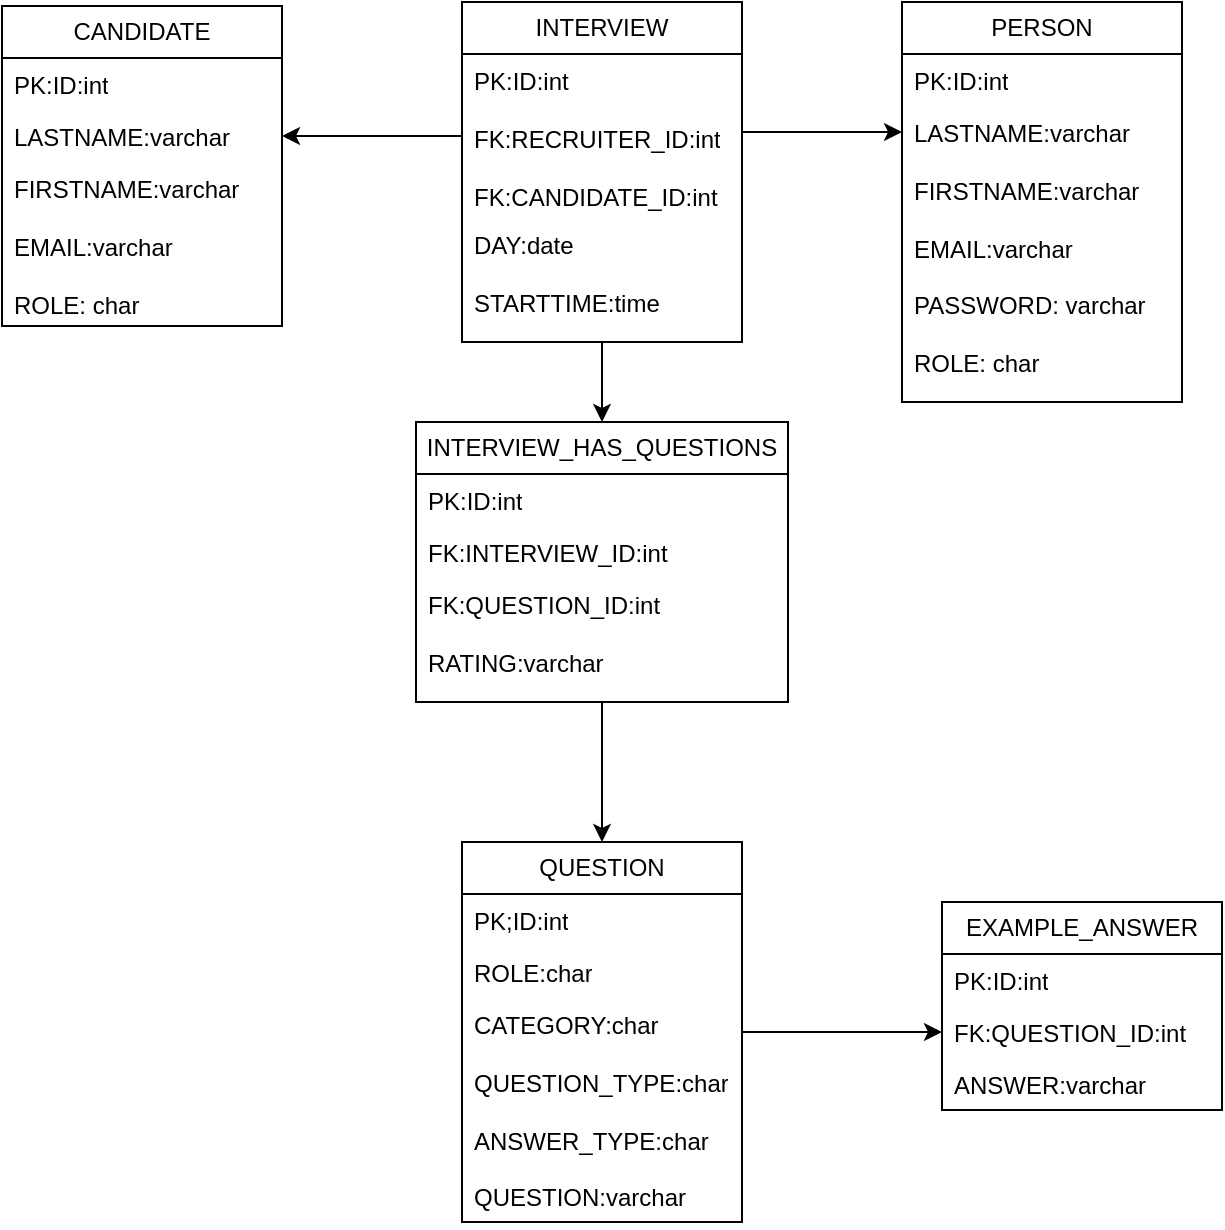 <mxfile version="21.7.4" type="onedrive">
  <diagram name="Pagina-1" id="mI-50kanhiomgBPoCNXN">
    <mxGraphModel grid="1" page="1" gridSize="10" guides="1" tooltips="1" connect="1" arrows="1" fold="1" pageScale="1" pageWidth="827" pageHeight="1169" math="0" shadow="0">
      <root>
        <mxCell id="0" />
        <mxCell id="1" parent="0" />
        <mxCell id="186iuNkC0A0BUvHMbxIV-19" style="edgeStyle=orthogonalEdgeStyle;rounded=0;orthogonalLoop=1;jettySize=auto;html=1;entryX=0.5;entryY=0;entryDx=0;entryDy=0;" edge="1" parent="1" source="186iuNkC0A0BUvHMbxIV-1" target="186iuNkC0A0BUvHMbxIV-15">
          <mxGeometry relative="1" as="geometry" />
        </mxCell>
        <mxCell id="186iuNkC0A0BUvHMbxIV-1" value="INTERVIEW" style="swimlane;fontStyle=0;childLayout=stackLayout;horizontal=1;startSize=26;fillColor=none;horizontalStack=0;resizeParent=1;resizeParentMax=0;resizeLast=0;collapsible=1;marginBottom=0;whiteSpace=wrap;html=1;" vertex="1" parent="1">
          <mxGeometry x="340" y="240" width="140" height="170" as="geometry" />
        </mxCell>
        <mxCell id="186iuNkC0A0BUvHMbxIV-2" value="PK:ID:int&lt;br&gt;&lt;br&gt;FK:RECRUITER_ID:int&lt;br&gt;&lt;br&gt;FK:CANDIDATE_ID:int" style="text;strokeColor=none;fillColor=none;align=left;verticalAlign=top;spacingLeft=4;spacingRight=4;overflow=hidden;rotatable=0;points=[[0,0.5],[1,0.5]];portConstraint=eastwest;whiteSpace=wrap;html=1;" vertex="1" parent="186iuNkC0A0BUvHMbxIV-1">
          <mxGeometry y="26" width="140" height="82" as="geometry" />
        </mxCell>
        <mxCell id="186iuNkC0A0BUvHMbxIV-4" value="DAY:date&lt;br&gt;&lt;br&gt;STARTTIME:time&lt;br&gt;&lt;br&gt;" style="text;strokeColor=none;fillColor=none;align=left;verticalAlign=top;spacingLeft=4;spacingRight=4;overflow=hidden;rotatable=0;points=[[0,0.5],[1,0.5]];portConstraint=eastwest;whiteSpace=wrap;html=1;" vertex="1" parent="186iuNkC0A0BUvHMbxIV-1">
          <mxGeometry y="108" width="140" height="62" as="geometry" />
        </mxCell>
        <mxCell id="186iuNkC0A0BUvHMbxIV-10" value="PERSON" style="swimlane;fontStyle=0;childLayout=stackLayout;horizontal=1;startSize=26;fillColor=none;horizontalStack=0;resizeParent=1;resizeParentMax=0;resizeLast=0;collapsible=1;marginBottom=0;whiteSpace=wrap;html=1;" vertex="1" parent="1">
          <mxGeometry x="560" y="240" width="140" height="200" as="geometry" />
        </mxCell>
        <mxCell id="186iuNkC0A0BUvHMbxIV-11" value="PK:ID:int" style="text;strokeColor=none;fillColor=none;align=left;verticalAlign=top;spacingLeft=4;spacingRight=4;overflow=hidden;rotatable=0;points=[[0,0.5],[1,0.5]];portConstraint=eastwest;whiteSpace=wrap;html=1;" vertex="1" parent="186iuNkC0A0BUvHMbxIV-10">
          <mxGeometry y="26" width="140" height="26" as="geometry" />
        </mxCell>
        <mxCell id="186iuNkC0A0BUvHMbxIV-13" value="LASTNAME:varchar&lt;br&gt;&lt;br&gt;FIRSTNAME:varchar&lt;br&gt;&lt;br&gt;EMAIL:varchar&lt;br&gt;&lt;br&gt;PASSWORD: varchar&lt;br&gt;&lt;br&gt;ROLE: char" style="text;strokeColor=none;fillColor=none;align=left;verticalAlign=top;spacingLeft=4;spacingRight=4;overflow=hidden;rotatable=0;points=[[0,0.5],[1,0.5]];portConstraint=eastwest;whiteSpace=wrap;html=1;" vertex="1" parent="186iuNkC0A0BUvHMbxIV-10">
          <mxGeometry y="52" width="140" height="148" as="geometry" />
        </mxCell>
        <mxCell id="186iuNkC0A0BUvHMbxIV-14" style="edgeStyle=orthogonalEdgeStyle;rounded=0;orthogonalLoop=1;jettySize=auto;html=1;exitX=1;exitY=0.5;exitDx=0;exitDy=0;entryX=0;entryY=0.5;entryDx=0;entryDy=0;" edge="1" parent="1">
          <mxGeometry relative="1" as="geometry">
            <mxPoint x="480" y="305" as="sourcePoint" />
            <mxPoint x="560" y="305" as="targetPoint" />
          </mxGeometry>
        </mxCell>
        <mxCell id="186iuNkC0A0BUvHMbxIV-24" style="edgeStyle=orthogonalEdgeStyle;rounded=0;orthogonalLoop=1;jettySize=auto;html=1;entryX=0.5;entryY=0;entryDx=0;entryDy=0;" edge="1" parent="1" source="186iuNkC0A0BUvHMbxIV-15" target="186iuNkC0A0BUvHMbxIV-20">
          <mxGeometry relative="1" as="geometry" />
        </mxCell>
        <mxCell id="186iuNkC0A0BUvHMbxIV-15" value="INTERVIEW_HAS_QUESTIONS" style="swimlane;fontStyle=0;childLayout=stackLayout;horizontal=1;startSize=26;fillColor=none;horizontalStack=0;resizeParent=1;resizeParentMax=0;resizeLast=0;collapsible=1;marginBottom=0;whiteSpace=wrap;html=1;" vertex="1" parent="1">
          <mxGeometry x="317" y="450" width="186" height="140" as="geometry" />
        </mxCell>
        <mxCell id="186iuNkC0A0BUvHMbxIV-16" value="PK:ID:int" style="text;strokeColor=none;fillColor=none;align=left;verticalAlign=top;spacingLeft=4;spacingRight=4;overflow=hidden;rotatable=0;points=[[0,0.5],[1,0.5]];portConstraint=eastwest;whiteSpace=wrap;html=1;" vertex="1" parent="186iuNkC0A0BUvHMbxIV-15">
          <mxGeometry y="26" width="186" height="26" as="geometry" />
        </mxCell>
        <mxCell id="186iuNkC0A0BUvHMbxIV-17" value="FK:INTERVIEW_ID:int" style="text;strokeColor=none;fillColor=none;align=left;verticalAlign=top;spacingLeft=4;spacingRight=4;overflow=hidden;rotatable=0;points=[[0,0.5],[1,0.5]];portConstraint=eastwest;whiteSpace=wrap;html=1;" vertex="1" parent="186iuNkC0A0BUvHMbxIV-15">
          <mxGeometry y="52" width="186" height="26" as="geometry" />
        </mxCell>
        <mxCell id="186iuNkC0A0BUvHMbxIV-18" value="FK:QUESTION_ID:int&lt;br&gt;&lt;br&gt;RATING:varchar" style="text;strokeColor=none;fillColor=none;align=left;verticalAlign=top;spacingLeft=4;spacingRight=4;overflow=hidden;rotatable=0;points=[[0,0.5],[1,0.5]];portConstraint=eastwest;whiteSpace=wrap;html=1;" vertex="1" parent="186iuNkC0A0BUvHMbxIV-15">
          <mxGeometry y="78" width="186" height="62" as="geometry" />
        </mxCell>
        <mxCell id="186iuNkC0A0BUvHMbxIV-35" style="edgeStyle=orthogonalEdgeStyle;rounded=0;orthogonalLoop=1;jettySize=auto;html=1;entryX=0;entryY=0.5;entryDx=0;entryDy=0;" edge="1" parent="1" source="186iuNkC0A0BUvHMbxIV-20" target="186iuNkC0A0BUvHMbxIV-27">
          <mxGeometry relative="1" as="geometry" />
        </mxCell>
        <mxCell id="186iuNkC0A0BUvHMbxIV-20" value="QUESTION" style="swimlane;fontStyle=0;childLayout=stackLayout;horizontal=1;startSize=26;fillColor=none;horizontalStack=0;resizeParent=1;resizeParentMax=0;resizeLast=0;collapsible=1;marginBottom=0;whiteSpace=wrap;html=1;" vertex="1" parent="1">
          <mxGeometry x="340" y="660" width="140" height="190" as="geometry" />
        </mxCell>
        <mxCell id="186iuNkC0A0BUvHMbxIV-21" value="PK;ID:int" style="text;strokeColor=none;fillColor=none;align=left;verticalAlign=top;spacingLeft=4;spacingRight=4;overflow=hidden;rotatable=0;points=[[0,0.5],[1,0.5]];portConstraint=eastwest;whiteSpace=wrap;html=1;" vertex="1" parent="186iuNkC0A0BUvHMbxIV-20">
          <mxGeometry y="26" width="140" height="26" as="geometry" />
        </mxCell>
        <mxCell id="186iuNkC0A0BUvHMbxIV-22" value="ROLE:char" style="text;strokeColor=none;fillColor=none;align=left;verticalAlign=top;spacingLeft=4;spacingRight=4;overflow=hidden;rotatable=0;points=[[0,0.5],[1,0.5]];portConstraint=eastwest;whiteSpace=wrap;html=1;" vertex="1" parent="186iuNkC0A0BUvHMbxIV-20">
          <mxGeometry y="52" width="140" height="26" as="geometry" />
        </mxCell>
        <mxCell id="186iuNkC0A0BUvHMbxIV-23" value="CATEGORY:char&lt;br&gt;&lt;br&gt;QUESTION_TYPE:char&lt;br&gt;&lt;br&gt;ANSWER_TYPE:char&lt;br&gt;&lt;br&gt;QUESTION:varchar" style="text;strokeColor=none;fillColor=none;align=left;verticalAlign=top;spacingLeft=4;spacingRight=4;overflow=hidden;rotatable=0;points=[[0,0.5],[1,0.5]];portConstraint=eastwest;whiteSpace=wrap;html=1;" vertex="1" parent="186iuNkC0A0BUvHMbxIV-20">
          <mxGeometry y="78" width="140" height="112" as="geometry" />
        </mxCell>
        <mxCell id="186iuNkC0A0BUvHMbxIV-25" value="EXAMPLE_ANSWER" style="swimlane;fontStyle=0;childLayout=stackLayout;horizontal=1;startSize=26;fillColor=none;horizontalStack=0;resizeParent=1;resizeParentMax=0;resizeLast=0;collapsible=1;marginBottom=0;whiteSpace=wrap;html=1;" vertex="1" parent="1">
          <mxGeometry x="580" y="690" width="140" height="104" as="geometry" />
        </mxCell>
        <mxCell id="186iuNkC0A0BUvHMbxIV-26" value="PK:ID:int" style="text;strokeColor=none;fillColor=none;align=left;verticalAlign=top;spacingLeft=4;spacingRight=4;overflow=hidden;rotatable=0;points=[[0,0.5],[1,0.5]];portConstraint=eastwest;whiteSpace=wrap;html=1;" vertex="1" parent="186iuNkC0A0BUvHMbxIV-25">
          <mxGeometry y="26" width="140" height="26" as="geometry" />
        </mxCell>
        <mxCell id="186iuNkC0A0BUvHMbxIV-27" value="FK:QUESTION_ID:int" style="text;strokeColor=none;fillColor=none;align=left;verticalAlign=top;spacingLeft=4;spacingRight=4;overflow=hidden;rotatable=0;points=[[0,0.5],[1,0.5]];portConstraint=eastwest;whiteSpace=wrap;html=1;" vertex="1" parent="186iuNkC0A0BUvHMbxIV-25">
          <mxGeometry y="52" width="140" height="26" as="geometry" />
        </mxCell>
        <mxCell id="186iuNkC0A0BUvHMbxIV-28" value="ANSWER:varchar" style="text;strokeColor=none;fillColor=none;align=left;verticalAlign=top;spacingLeft=4;spacingRight=4;overflow=hidden;rotatable=0;points=[[0,0.5],[1,0.5]];portConstraint=eastwest;whiteSpace=wrap;html=1;" vertex="1" parent="186iuNkC0A0BUvHMbxIV-25">
          <mxGeometry y="78" width="140" height="26" as="geometry" />
        </mxCell>
        <mxCell id="186iuNkC0A0BUvHMbxIV-30" value="CANDIDATE" style="swimlane;fontStyle=0;childLayout=stackLayout;horizontal=1;startSize=26;fillColor=none;horizontalStack=0;resizeParent=1;resizeParentMax=0;resizeLast=0;collapsible=1;marginBottom=0;whiteSpace=wrap;html=1;" vertex="1" parent="1">
          <mxGeometry x="110" y="242" width="140" height="160" as="geometry" />
        </mxCell>
        <mxCell id="186iuNkC0A0BUvHMbxIV-31" value="PK:ID:int" style="text;strokeColor=none;fillColor=none;align=left;verticalAlign=top;spacingLeft=4;spacingRight=4;overflow=hidden;rotatable=0;points=[[0,0.5],[1,0.5]];portConstraint=eastwest;whiteSpace=wrap;html=1;" vertex="1" parent="186iuNkC0A0BUvHMbxIV-30">
          <mxGeometry y="26" width="140" height="26" as="geometry" />
        </mxCell>
        <mxCell id="186iuNkC0A0BUvHMbxIV-32" value="LASTNAME:varchar" style="text;strokeColor=none;fillColor=none;align=left;verticalAlign=top;spacingLeft=4;spacingRight=4;overflow=hidden;rotatable=0;points=[[0,0.5],[1,0.5]];portConstraint=eastwest;whiteSpace=wrap;html=1;" vertex="1" parent="186iuNkC0A0BUvHMbxIV-30">
          <mxGeometry y="52" width="140" height="26" as="geometry" />
        </mxCell>
        <mxCell id="186iuNkC0A0BUvHMbxIV-33" value="FIRSTNAME:varchar&lt;br&gt;&lt;br&gt;EMAIL:varchar&lt;br&gt;&lt;br&gt;ROLE: char" style="text;strokeColor=none;fillColor=none;align=left;verticalAlign=top;spacingLeft=4;spacingRight=4;overflow=hidden;rotatable=0;points=[[0,0.5],[1,0.5]];portConstraint=eastwest;whiteSpace=wrap;html=1;" vertex="1" parent="186iuNkC0A0BUvHMbxIV-30">
          <mxGeometry y="78" width="140" height="82" as="geometry" />
        </mxCell>
        <mxCell id="186iuNkC0A0BUvHMbxIV-34" style="edgeStyle=orthogonalEdgeStyle;rounded=0;orthogonalLoop=1;jettySize=auto;html=1;entryX=1;entryY=0.5;entryDx=0;entryDy=0;" edge="1" parent="1" source="186iuNkC0A0BUvHMbxIV-2" target="186iuNkC0A0BUvHMbxIV-32">
          <mxGeometry relative="1" as="geometry" />
        </mxCell>
      </root>
    </mxGraphModel>
  </diagram>
</mxfile>
